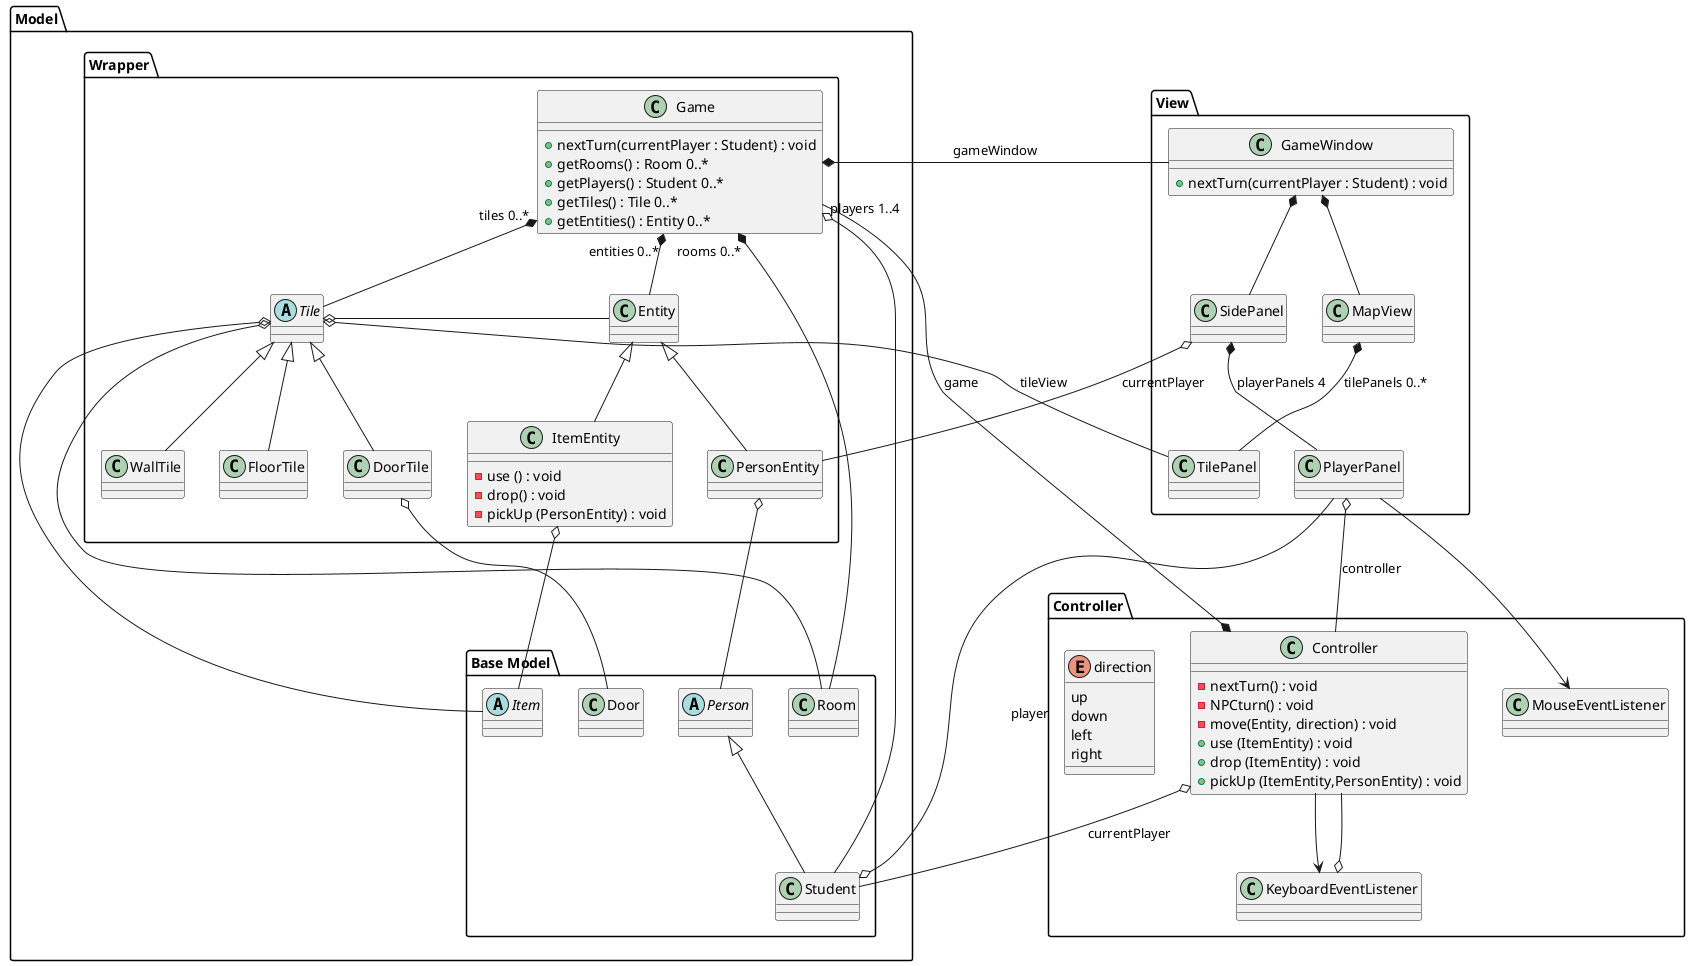 @startuml tile-wrapping

package Model {

    package "Base Model" {
        class Room
        abstract Person
        abstract Item
        class Door
        Person <|-- Student
    }

    package "Wrapper" {
        class Game {
            + nextTurn(currentPlayer : Student) : void
            + getRooms() : Room 0..*
            + getPlayers() : Student 0..*
            + getTiles() : Tile 0..*
            + getEntities() : Entity 0..*
        }
        abstract Tile
        class FloorTile
        class DoorTile
        class WallTile

        class Entity
        class ItemEntity {
            - use () : void
            - drop() : void
            - pickUp (PersonEntity) : void
        }

        Tile <|-- FloorTile
        Tile <|-- DoorTile
        Tile <|-- WallTile

        Entity <|-- PersonEntity
        Entity <|-- ItemEntity

        PersonEntity o-- Person
        ItemEntity o-- Item
        Tile o-- Item
        Tile o- Entity

        Game "tiles 0..*" *-- Tile
        Game "entities 0..*" *-- Entity
    }
    Tile o-- Room
    DoorTile o-- Door

    Game "rooms 0..*" *-- Room
    Game "players 1..4" o-- Student

}
package "View" {
    class GameWindow {
        + nextTurn(currentPlayer : Student) : void
    }
    class SidePanel
    class MapView
    GameWindow *-- SidePanel
    GameWindow *-- MapView
    SidePanel *-- PlayerPanel : "playerPanels 4"
    MapView *-- TilePanel : tilePanels 0..*
    }

Game *- GameWindow : gameWindow
package Controller {

    class ControllerClass as "Controller" {
        - nextTurn() : void
        - NPCturn() : void
        - move(Entity, direction) : void
        + use (ItemEntity) : void
        + drop (ItemEntity) : void
        + pickUp (ItemEntity,PersonEntity) : void
    }
    class KeyboardEventListener
    class MouseEventListener
    enum direction {
        up
        down
        left
        right
    }
    ControllerClass --> KeyboardEventListener
    ControllerClass *-- Game : game

    KeyboardEventListener o-- ControllerClass
}
ControllerClass o-- Student : currentPlayer
SidePanel o- PersonEntity : currentPlayer
PlayerPanel --> MouseEventListener
PlayerPanel --o Student : player
PlayerPanel  o-- ControllerClass : controller

Tile o--- TilePanel : tileView
@enduml